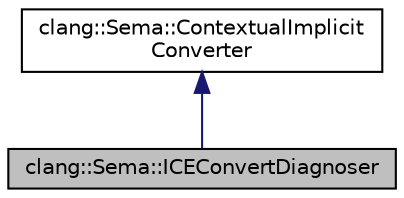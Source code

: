 digraph "clang::Sema::ICEConvertDiagnoser"
{
 // LATEX_PDF_SIZE
  bgcolor="transparent";
  edge [fontname="Helvetica",fontsize="10",labelfontname="Helvetica",labelfontsize="10"];
  node [fontname="Helvetica",fontsize="10",shape=record];
  Node1 [label="clang::Sema::ICEConvertDiagnoser",height=0.2,width=0.4,color="black", fillcolor="grey75", style="filled", fontcolor="black",tooltip=" "];
  Node2 -> Node1 [dir="back",color="midnightblue",fontsize="10",style="solid",fontname="Helvetica"];
  Node2 [label="clang::Sema::ContextualImplicit\lConverter",height=0.2,width=0.4,color="black",URL="$classclang_1_1Sema_1_1ContextualImplicitConverter.html",tooltip="Abstract base class used to perform a contextual implicit conversion from an expression to any type p..."];
}
